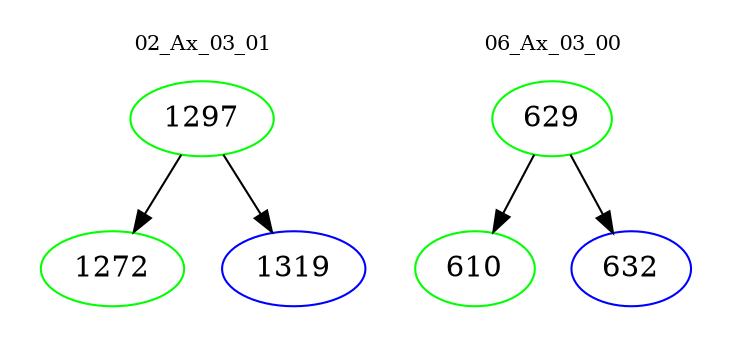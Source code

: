 digraph{
subgraph cluster_0 {
color = white
label = "02_Ax_03_01";
fontsize=10;
T0_1297 [label="1297", color="green"]
T0_1297 -> T0_1272 [color="black"]
T0_1272 [label="1272", color="green"]
T0_1297 -> T0_1319 [color="black"]
T0_1319 [label="1319", color="blue"]
}
subgraph cluster_1 {
color = white
label = "06_Ax_03_00";
fontsize=10;
T1_629 [label="629", color="green"]
T1_629 -> T1_610 [color="black"]
T1_610 [label="610", color="green"]
T1_629 -> T1_632 [color="black"]
T1_632 [label="632", color="blue"]
}
}

